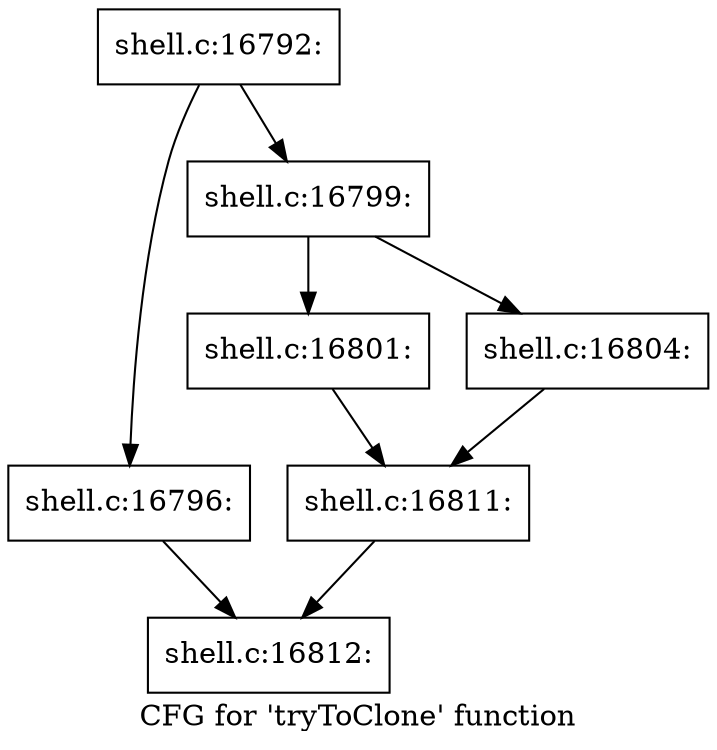 digraph "CFG for 'tryToClone' function" {
	label="CFG for 'tryToClone' function";

	Node0x5602770da7e0 [shape=record,label="{shell.c:16792:}"];
	Node0x5602770da7e0 -> Node0x5602770f1a90;
	Node0x5602770da7e0 -> Node0x5602770f1ae0;
	Node0x5602770f1a90 [shape=record,label="{shell.c:16796:}"];
	Node0x5602770f1a90 -> Node0x5602770da960;
	Node0x5602770f1ae0 [shape=record,label="{shell.c:16799:}"];
	Node0x5602770f1ae0 -> Node0x5602770f2700;
	Node0x5602770f1ae0 -> Node0x5602770f27a0;
	Node0x5602770f2700 [shape=record,label="{shell.c:16801:}"];
	Node0x5602770f2700 -> Node0x5602770f2750;
	Node0x5602770f27a0 [shape=record,label="{shell.c:16804:}"];
	Node0x5602770f27a0 -> Node0x5602770f2750;
	Node0x5602770f2750 [shape=record,label="{shell.c:16811:}"];
	Node0x5602770f2750 -> Node0x5602770da960;
	Node0x5602770da960 [shape=record,label="{shell.c:16812:}"];
}
